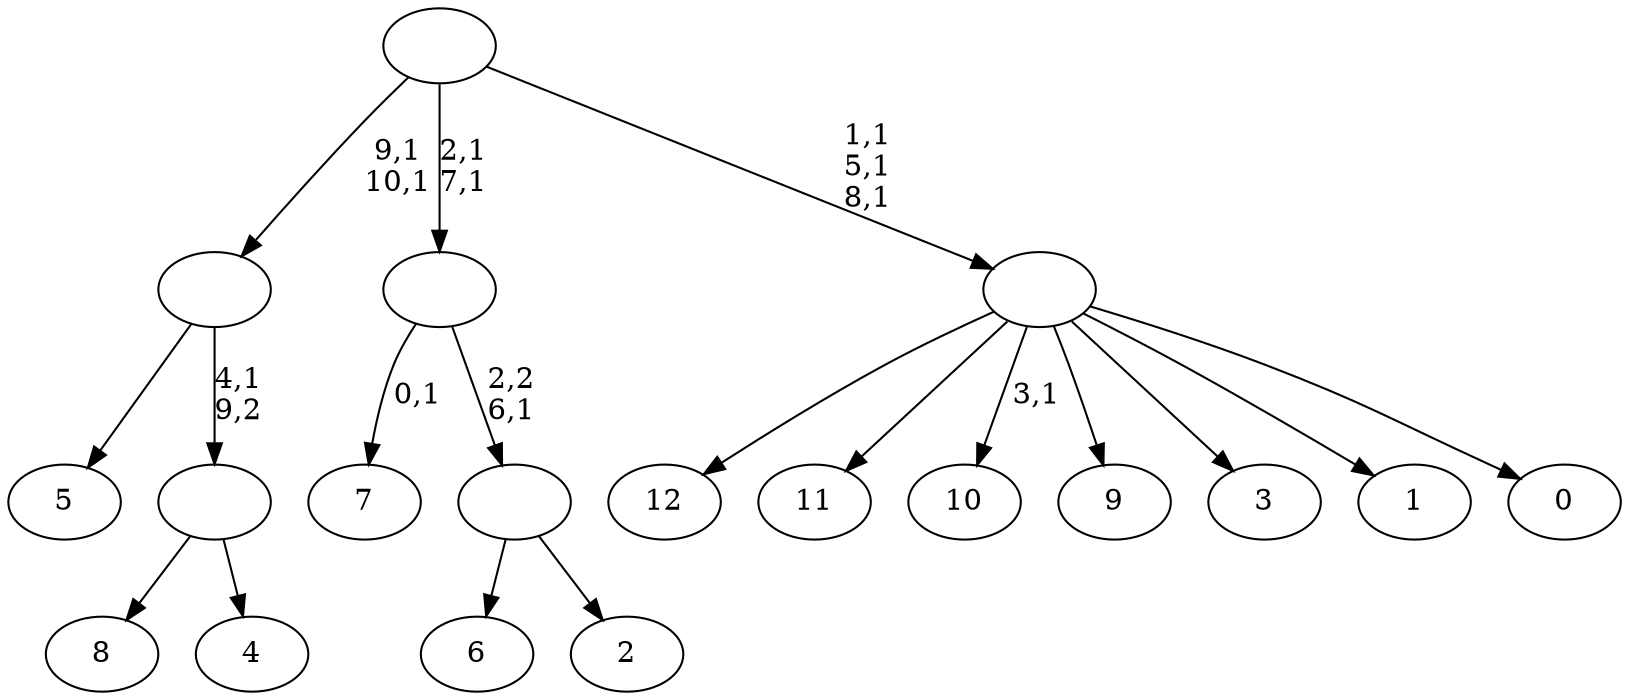digraph T {
	24 [label="12"]
	23 [label="11"]
	22 [label="10"]
	20 [label="9"]
	19 [label="8"]
	18 [label="7"]
	16 [label="6"]
	15 [label="5"]
	14 [label="4"]
	13 [label=""]
	12 [label=""]
	10 [label="3"]
	9 [label="2"]
	8 [label=""]
	7 [label=""]
	5 [label="1"]
	4 [label="0"]
	3 [label=""]
	0 [label=""]
	13 -> 19 [label=""]
	13 -> 14 [label=""]
	12 -> 15 [label=""]
	12 -> 13 [label="4,1\n9,2"]
	8 -> 16 [label=""]
	8 -> 9 [label=""]
	7 -> 18 [label="0,1"]
	7 -> 8 [label="2,2\n6,1"]
	3 -> 22 [label="3,1"]
	3 -> 24 [label=""]
	3 -> 23 [label=""]
	3 -> 20 [label=""]
	3 -> 10 [label=""]
	3 -> 5 [label=""]
	3 -> 4 [label=""]
	0 -> 3 [label="1,1\n5,1\n8,1"]
	0 -> 7 [label="2,1\n7,1"]
	0 -> 12 [label="9,1\n10,1"]
}
